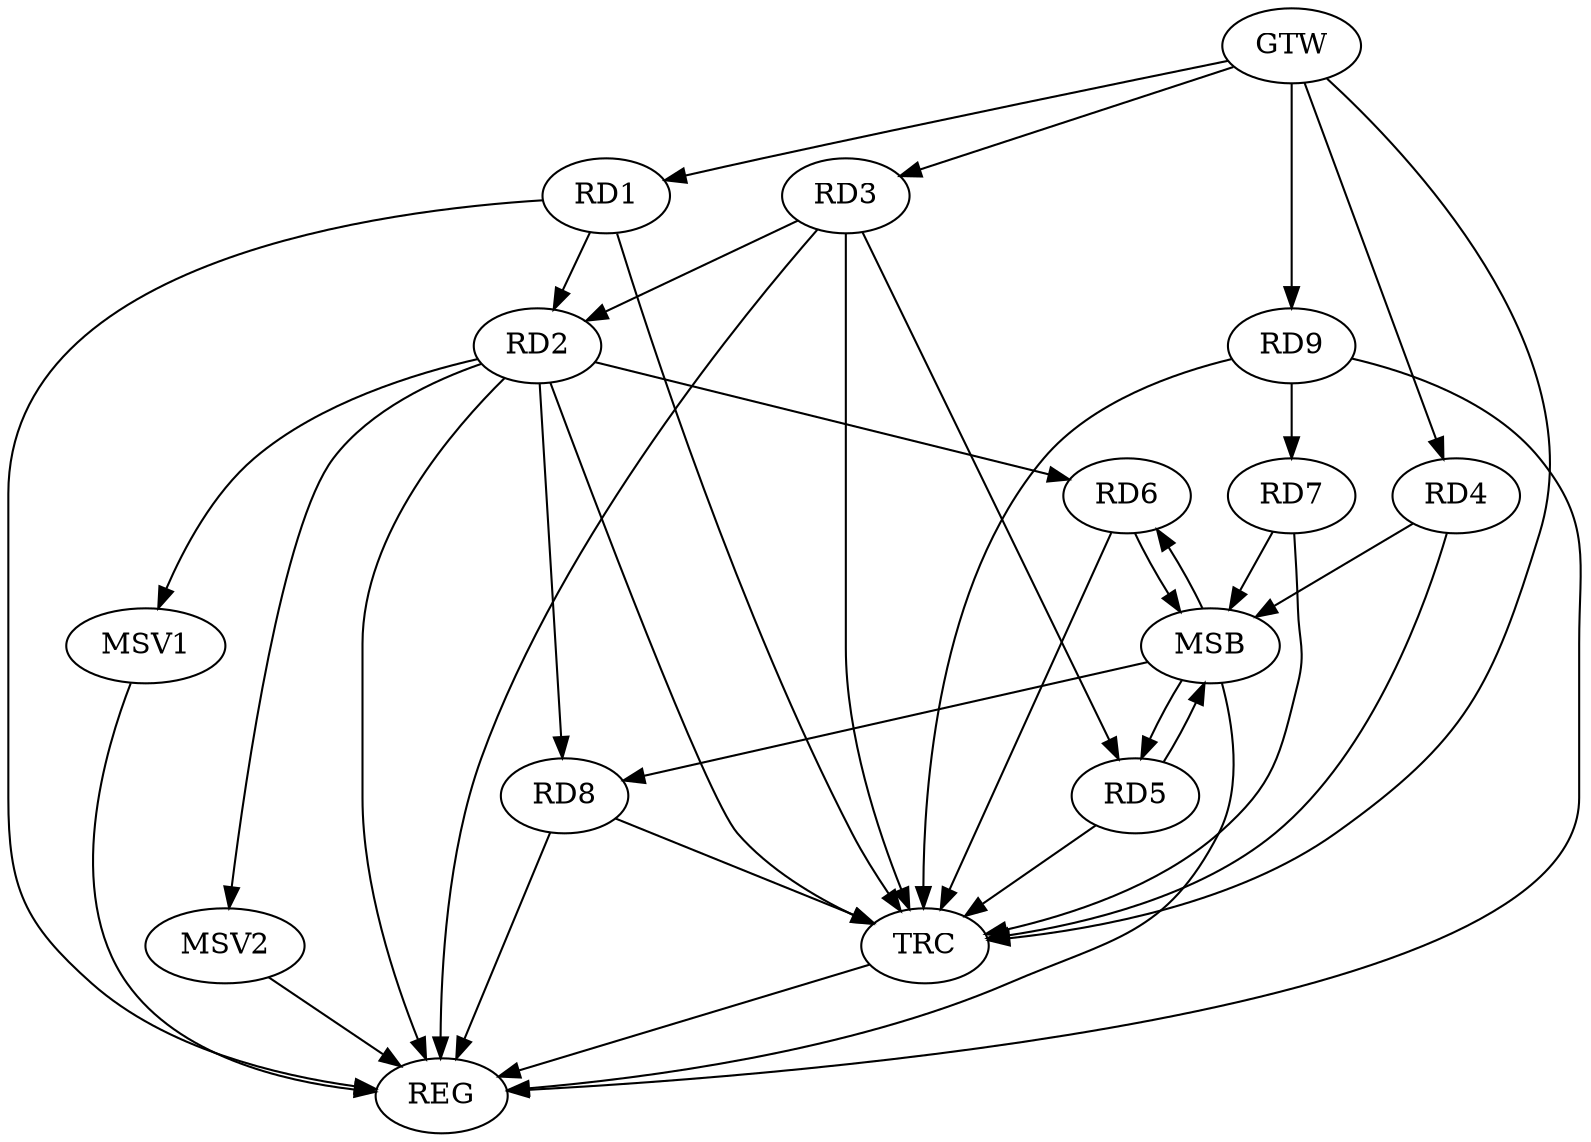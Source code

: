 strict digraph G {
  RD1 [ label="RD1" ];
  RD2 [ label="RD2" ];
  RD3 [ label="RD3" ];
  RD4 [ label="RD4" ];
  RD5 [ label="RD5" ];
  RD6 [ label="RD6" ];
  RD7 [ label="RD7" ];
  RD8 [ label="RD8" ];
  RD9 [ label="RD9" ];
  GTW [ label="GTW" ];
  REG [ label="REG" ];
  MSB [ label="MSB" ];
  TRC [ label="TRC" ];
  MSV1 [ label="MSV1" ];
  MSV2 [ label="MSV2" ];
  RD1 -> RD2;
  RD3 -> RD2;
  RD2 -> RD6;
  RD2 -> RD8;
  RD3 -> RD5;
  RD9 -> RD7;
  GTW -> RD1;
  GTW -> RD3;
  GTW -> RD4;
  GTW -> RD9;
  RD1 -> REG;
  RD2 -> REG;
  RD3 -> REG;
  RD8 -> REG;
  RD9 -> REG;
  RD4 -> MSB;
  MSB -> RD8;
  MSB -> REG;
  RD5 -> MSB;
  MSB -> RD6;
  RD6 -> MSB;
  RD7 -> MSB;
  MSB -> RD5;
  RD1 -> TRC;
  RD2 -> TRC;
  RD3 -> TRC;
  RD4 -> TRC;
  RD5 -> TRC;
  RD6 -> TRC;
  RD7 -> TRC;
  RD8 -> TRC;
  RD9 -> TRC;
  GTW -> TRC;
  TRC -> REG;
  RD2 -> MSV1;
  MSV1 -> REG;
  RD2 -> MSV2;
  MSV2 -> REG;
}
